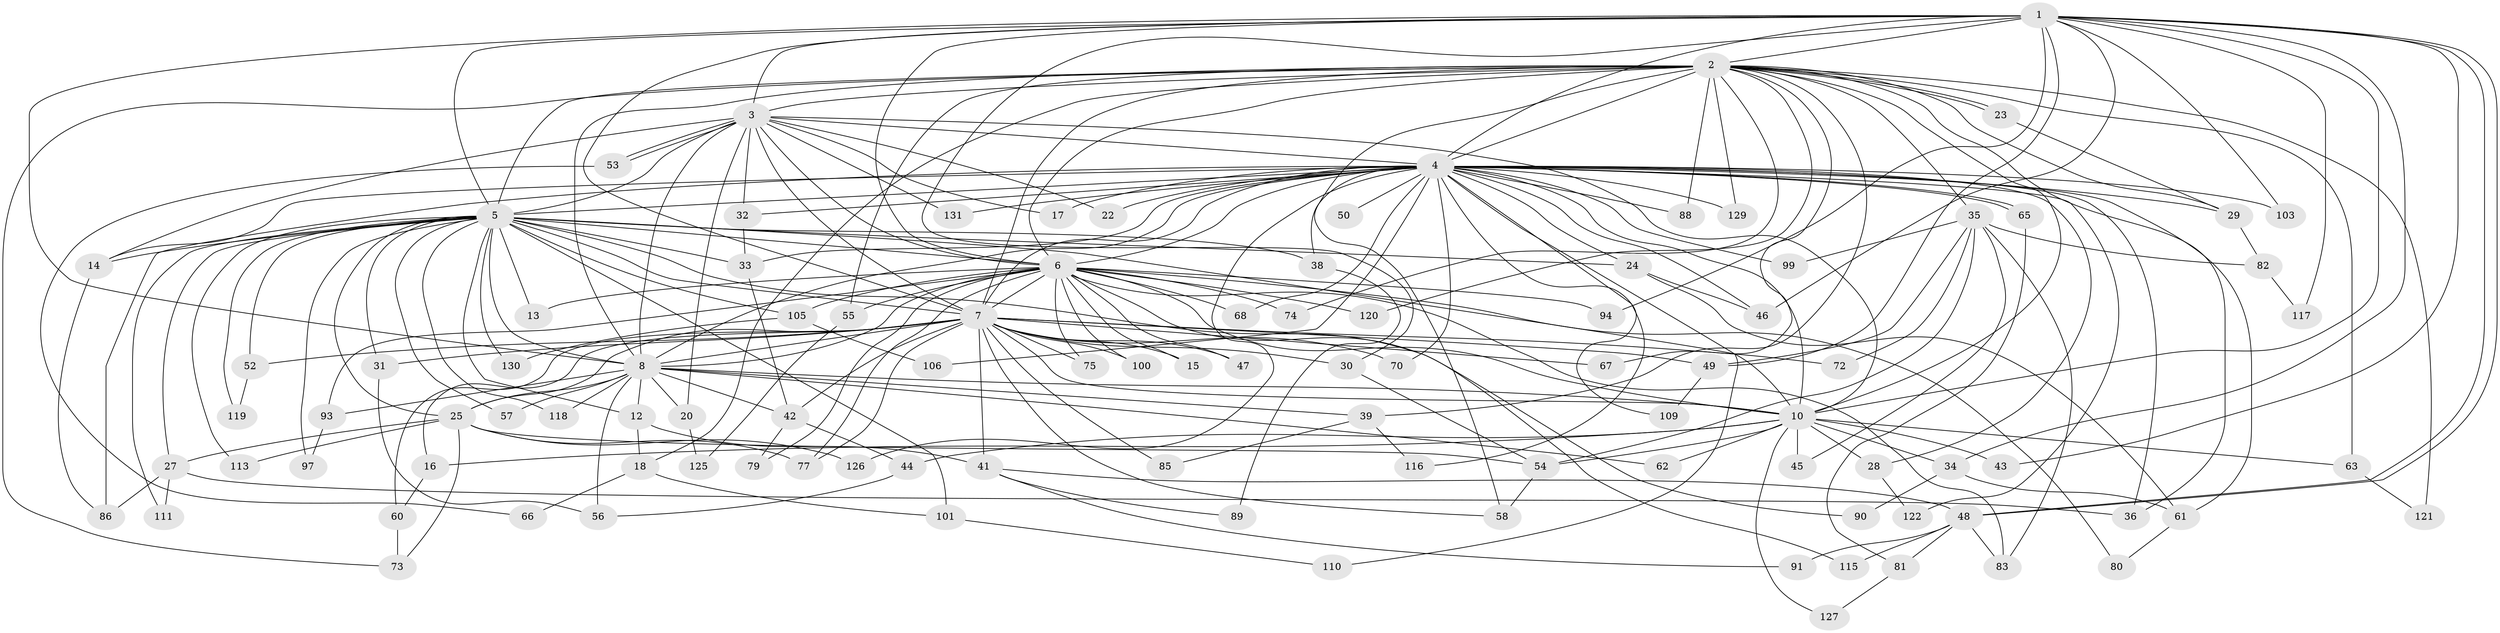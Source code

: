// original degree distribution, {20: 0.022900763358778626, 27: 0.007633587786259542, 19: 0.007633587786259542, 39: 0.007633587786259542, 26: 0.015267175572519083, 31: 0.007633587786259542, 14: 0.007633587786259542, 2: 0.5267175572519084, 4: 0.10687022900763359, 3: 0.2366412213740458, 5: 0.022900763358778626, 9: 0.015267175572519083, 6: 0.015267175572519083}
// Generated by graph-tools (version 1.1) at 2025/11/02/27/25 16:11:01]
// undirected, 102 vertices, 238 edges
graph export_dot {
graph [start="1"]
  node [color=gray90,style=filled];
  1;
  2 [super="+21"];
  3 [super="+11"];
  4 [super="+19"];
  5 [super="+9"];
  6 [super="+40"];
  7 [super="+128"];
  8 [super="+123"];
  10 [super="+96"];
  12;
  13;
  14 [super="+78"];
  15;
  16;
  17;
  18;
  20;
  22;
  23;
  24;
  25 [super="+26"];
  27 [super="+37"];
  28;
  29 [super="+51"];
  30 [super="+95"];
  31 [super="+71"];
  32;
  33 [super="+59"];
  34 [super="+64"];
  35;
  36 [super="+108"];
  38;
  39;
  41;
  42 [super="+69"];
  43;
  44;
  45;
  46 [super="+87"];
  47;
  48 [super="+76"];
  49 [super="+92"];
  50;
  52;
  53;
  54 [super="+84"];
  55 [super="+112"];
  56;
  57;
  58 [super="+102"];
  60;
  61;
  62;
  63;
  65;
  66;
  67;
  68;
  70;
  72;
  73 [super="+98"];
  74;
  75;
  77 [super="+104"];
  79;
  80;
  81;
  82;
  83 [super="+107"];
  85;
  86 [super="+114"];
  88;
  89;
  90;
  91;
  93;
  94 [super="+124"];
  97;
  99;
  100;
  101;
  103;
  105;
  106;
  109;
  110;
  111;
  113;
  115;
  116;
  117;
  118;
  119;
  120;
  121;
  122;
  125;
  126;
  127;
  129;
  130;
  131;
  1 -- 2;
  1 -- 3;
  1 -- 4;
  1 -- 5 [weight=2];
  1 -- 6;
  1 -- 7;
  1 -- 8;
  1 -- 10;
  1 -- 30;
  1 -- 34;
  1 -- 43;
  1 -- 46;
  1 -- 48;
  1 -- 48;
  1 -- 49;
  1 -- 94 [weight=2];
  1 -- 103;
  1 -- 117;
  2 -- 3;
  2 -- 4 [weight=2];
  2 -- 5 [weight=3];
  2 -- 6;
  2 -- 7;
  2 -- 8;
  2 -- 10;
  2 -- 18;
  2 -- 23;
  2 -- 23;
  2 -- 29;
  2 -- 35 [weight=2];
  2 -- 36;
  2 -- 39;
  2 -- 55 [weight=2];
  2 -- 58;
  2 -- 63;
  2 -- 74;
  2 -- 88;
  2 -- 121;
  2 -- 129;
  2 -- 73;
  2 -- 67;
  2 -- 120;
  3 -- 4;
  3 -- 5 [weight=2];
  3 -- 6;
  3 -- 7;
  3 -- 8;
  3 -- 10;
  3 -- 17;
  3 -- 20;
  3 -- 22;
  3 -- 32;
  3 -- 53;
  3 -- 53;
  3 -- 131;
  3 -- 14;
  4 -- 5 [weight=2];
  4 -- 6;
  4 -- 7;
  4 -- 8 [weight=2];
  4 -- 10;
  4 -- 14;
  4 -- 17;
  4 -- 22;
  4 -- 28;
  4 -- 29;
  4 -- 32;
  4 -- 33;
  4 -- 38;
  4 -- 46;
  4 -- 50 [weight=2];
  4 -- 61;
  4 -- 65;
  4 -- 65;
  4 -- 68;
  4 -- 70;
  4 -- 88;
  4 -- 99;
  4 -- 103;
  4 -- 106;
  4 -- 109;
  4 -- 110;
  4 -- 116;
  4 -- 122;
  4 -- 126;
  4 -- 129;
  4 -- 131;
  4 -- 24;
  4 -- 86;
  4 -- 36;
  5 -- 6 [weight=2];
  5 -- 7 [weight=2];
  5 -- 8 [weight=2];
  5 -- 10 [weight=2];
  5 -- 13;
  5 -- 14;
  5 -- 24;
  5 -- 27 [weight=2];
  5 -- 31;
  5 -- 33;
  5 -- 52;
  5 -- 57;
  5 -- 90;
  5 -- 97;
  5 -- 101;
  5 -- 105;
  5 -- 111;
  5 -- 118;
  5 -- 119;
  5 -- 130;
  5 -- 38;
  5 -- 12;
  5 -- 113;
  5 -- 25;
  6 -- 7 [weight=3];
  6 -- 8;
  6 -- 10;
  6 -- 13;
  6 -- 15;
  6 -- 47;
  6 -- 55;
  6 -- 68;
  6 -- 74;
  6 -- 75;
  6 -- 79;
  6 -- 80;
  6 -- 93;
  6 -- 94;
  6 -- 100;
  6 -- 105;
  6 -- 120;
  6 -- 83;
  6 -- 115;
  6 -- 77;
  7 -- 8;
  7 -- 10 [weight=2];
  7 -- 15;
  7 -- 16;
  7 -- 25;
  7 -- 30;
  7 -- 31;
  7 -- 41;
  7 -- 42;
  7 -- 47;
  7 -- 52;
  7 -- 60;
  7 -- 67;
  7 -- 70;
  7 -- 72;
  7 -- 75;
  7 -- 77;
  7 -- 85;
  7 -- 100;
  7 -- 58;
  7 -- 49;
  8 -- 10;
  8 -- 12;
  8 -- 20;
  8 -- 39;
  8 -- 42;
  8 -- 56;
  8 -- 57;
  8 -- 62;
  8 -- 93;
  8 -- 118;
  8 -- 25;
  10 -- 16;
  10 -- 28;
  10 -- 34;
  10 -- 43;
  10 -- 44;
  10 -- 45;
  10 -- 54;
  10 -- 62;
  10 -- 63;
  10 -- 127;
  12 -- 18;
  12 -- 41;
  14 -- 86;
  16 -- 60;
  18 -- 66;
  18 -- 101;
  20 -- 125;
  23 -- 29;
  24 -- 61;
  24 -- 46;
  25 -- 27;
  25 -- 73;
  25 -- 77;
  25 -- 113;
  25 -- 126;
  25 -- 54;
  27 -- 36;
  27 -- 86;
  27 -- 111;
  28 -- 122;
  29 -- 82;
  30 -- 54;
  31 -- 56;
  32 -- 33;
  33 -- 42;
  34 -- 90;
  34 -- 61;
  35 -- 45;
  35 -- 49;
  35 -- 54;
  35 -- 72;
  35 -- 82;
  35 -- 99;
  35 -- 83;
  38 -- 89;
  39 -- 85;
  39 -- 116;
  41 -- 89;
  41 -- 91;
  41 -- 48;
  42 -- 44;
  42 -- 79;
  44 -- 56;
  48 -- 81;
  48 -- 83;
  48 -- 115;
  48 -- 91;
  49 -- 109;
  52 -- 119;
  53 -- 66;
  54 -- 58;
  55 -- 125;
  60 -- 73;
  61 -- 80;
  63 -- 121;
  65 -- 81;
  81 -- 127;
  82 -- 117;
  93 -- 97;
  101 -- 110;
  105 -- 106;
  105 -- 130;
}
